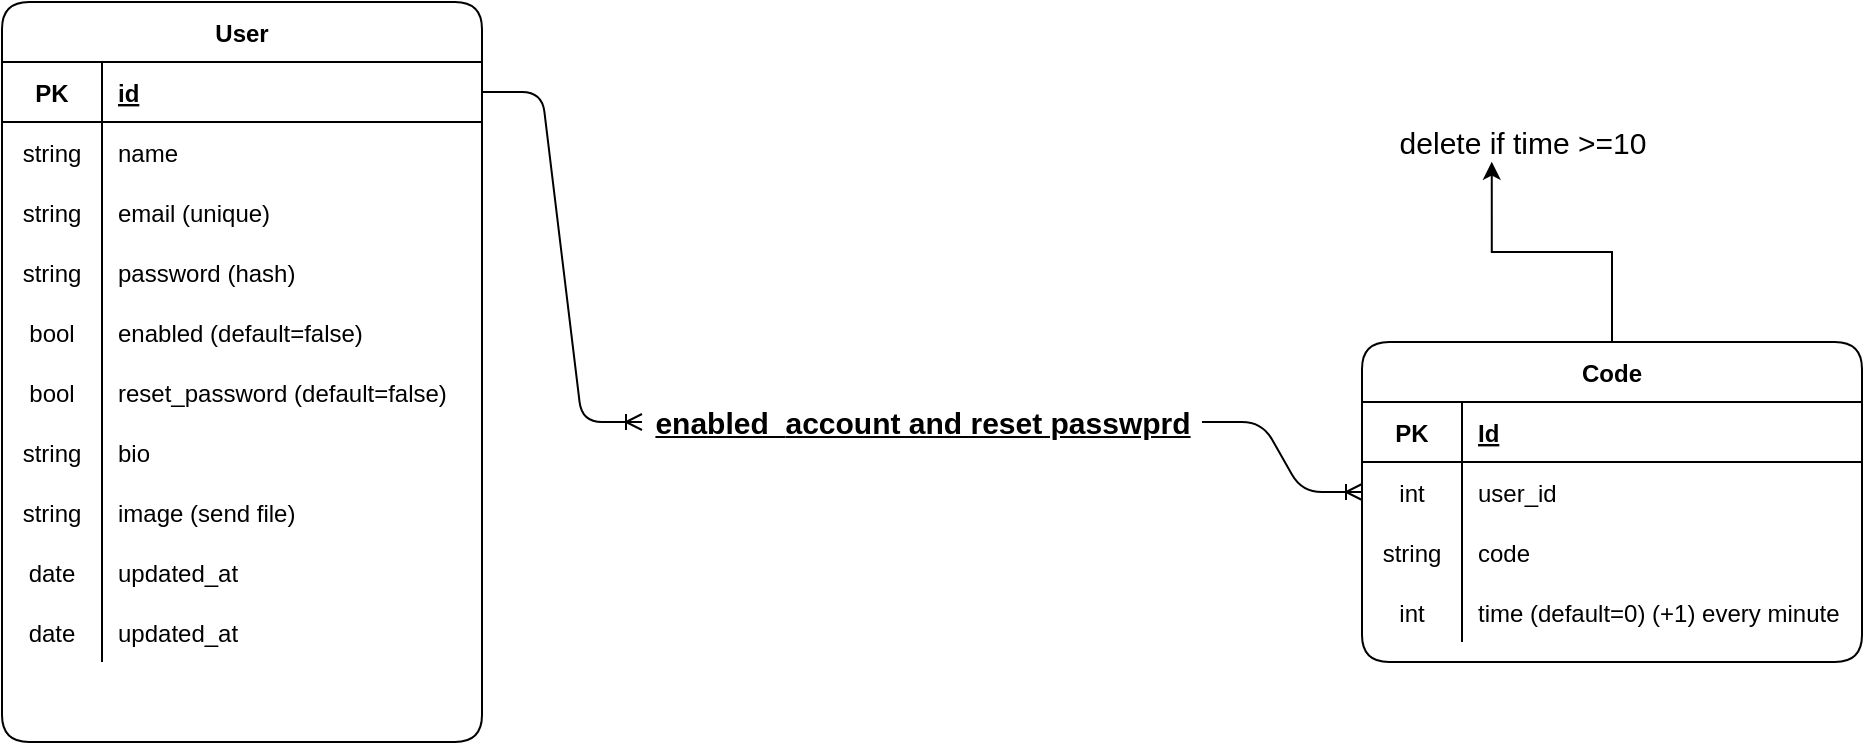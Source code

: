 <mxfile version="13.9.9" type="device"><diagram id="L5lrjn5413zzLC7rgi7X" name="Page-1"><mxGraphModel dx="2055" dy="687" grid="1" gridSize="10" guides="1" tooltips="1" connect="1" arrows="1" fold="1" page="1" pageScale="1" pageWidth="850" pageHeight="1100" math="0" shadow="0"><root><mxCell id="0"/><mxCell id="1" parent="0"/><mxCell id="fD1SsNn5i9WaP2DJgy-u-85" value="User" style="shape=table;startSize=30;container=1;collapsible=1;childLayout=tableLayout;fixedRows=1;rowLines=0;fontStyle=1;align=center;resizeLast=1;rounded=1;shadow=0;labelBackgroundColor=none;fillColor=none;fontColor=none;" parent="1" vertex="1"><mxGeometry x="-10" y="10" width="240" height="370" as="geometry"/></mxCell><mxCell id="fD1SsNn5i9WaP2DJgy-u-86" value="" style="shape=partialRectangle;collapsible=0;dropTarget=0;pointerEvents=0;fillColor=none;top=0;left=0;bottom=1;right=0;points=[[0,0.5],[1,0.5]];portConstraint=eastwest;" parent="fD1SsNn5i9WaP2DJgy-u-85" vertex="1"><mxGeometry y="30" width="240" height="30" as="geometry"/></mxCell><mxCell id="fD1SsNn5i9WaP2DJgy-u-87" value="PK" style="shape=partialRectangle;connectable=0;fillColor=none;top=0;left=0;bottom=0;right=0;fontStyle=1;overflow=hidden;" parent="fD1SsNn5i9WaP2DJgy-u-86" vertex="1"><mxGeometry width="50" height="30" as="geometry"/></mxCell><mxCell id="fD1SsNn5i9WaP2DJgy-u-88" value="id" style="shape=partialRectangle;connectable=0;fillColor=none;top=0;left=0;bottom=0;right=0;align=left;spacingLeft=6;fontStyle=5;overflow=hidden;" parent="fD1SsNn5i9WaP2DJgy-u-86" vertex="1"><mxGeometry x="50" width="190" height="30" as="geometry"/></mxCell><mxCell id="fD1SsNn5i9WaP2DJgy-u-89" value="" style="shape=partialRectangle;collapsible=0;dropTarget=0;pointerEvents=0;fillColor=none;top=0;left=0;bottom=0;right=0;points=[[0,0.5],[1,0.5]];portConstraint=eastwest;" parent="fD1SsNn5i9WaP2DJgy-u-85" vertex="1"><mxGeometry y="60" width="240" height="30" as="geometry"/></mxCell><mxCell id="fD1SsNn5i9WaP2DJgy-u-90" value="string" style="shape=partialRectangle;connectable=0;fillColor=none;top=0;left=0;bottom=0;right=0;editable=1;overflow=hidden;" parent="fD1SsNn5i9WaP2DJgy-u-89" vertex="1"><mxGeometry width="50" height="30" as="geometry"/></mxCell><mxCell id="fD1SsNn5i9WaP2DJgy-u-91" value="name" style="shape=partialRectangle;connectable=0;fillColor=none;top=0;left=0;bottom=0;right=0;align=left;spacingLeft=6;overflow=hidden;" parent="fD1SsNn5i9WaP2DJgy-u-89" vertex="1"><mxGeometry x="50" width="190" height="30" as="geometry"/></mxCell><mxCell id="fD1SsNn5i9WaP2DJgy-u-92" value="" style="shape=partialRectangle;collapsible=0;dropTarget=0;pointerEvents=0;fillColor=none;top=0;left=0;bottom=0;right=0;points=[[0,0.5],[1,0.5]];portConstraint=eastwest;" parent="fD1SsNn5i9WaP2DJgy-u-85" vertex="1"><mxGeometry y="90" width="240" height="30" as="geometry"/></mxCell><mxCell id="fD1SsNn5i9WaP2DJgy-u-93" value="string" style="shape=partialRectangle;connectable=0;fillColor=none;top=0;left=0;bottom=0;right=0;editable=1;overflow=hidden;" parent="fD1SsNn5i9WaP2DJgy-u-92" vertex="1"><mxGeometry width="50" height="30" as="geometry"/></mxCell><mxCell id="fD1SsNn5i9WaP2DJgy-u-94" value="email (unique)" style="shape=partialRectangle;connectable=0;fillColor=none;top=0;left=0;bottom=0;right=0;align=left;spacingLeft=6;overflow=hidden;" parent="fD1SsNn5i9WaP2DJgy-u-92" vertex="1"><mxGeometry x="50" width="190" height="30" as="geometry"/></mxCell><mxCell id="fD1SsNn5i9WaP2DJgy-u-95" value="" style="shape=partialRectangle;collapsible=0;dropTarget=0;pointerEvents=0;fillColor=none;top=0;left=0;bottom=0;right=0;points=[[0,0.5],[1,0.5]];portConstraint=eastwest;" parent="fD1SsNn5i9WaP2DJgy-u-85" vertex="1"><mxGeometry y="120" width="240" height="30" as="geometry"/></mxCell><mxCell id="fD1SsNn5i9WaP2DJgy-u-96" value="string" style="shape=partialRectangle;connectable=0;fillColor=none;top=0;left=0;bottom=0;right=0;editable=1;overflow=hidden;" parent="fD1SsNn5i9WaP2DJgy-u-95" vertex="1"><mxGeometry width="50" height="30" as="geometry"/></mxCell><mxCell id="fD1SsNn5i9WaP2DJgy-u-97" value="password (hash)" style="shape=partialRectangle;connectable=0;fillColor=none;top=0;left=0;bottom=0;right=0;align=left;spacingLeft=6;overflow=hidden;" parent="fD1SsNn5i9WaP2DJgy-u-95" vertex="1"><mxGeometry x="50" width="190" height="30" as="geometry"/></mxCell><mxCell id="fD1SsNn5i9WaP2DJgy-u-98" value="" style="shape=partialRectangle;collapsible=0;dropTarget=0;pointerEvents=0;fillColor=none;top=0;left=0;bottom=0;right=0;points=[[0,0.5],[1,0.5]];portConstraint=eastwest;" parent="fD1SsNn5i9WaP2DJgy-u-85" vertex="1"><mxGeometry y="150" width="240" height="30" as="geometry"/></mxCell><mxCell id="fD1SsNn5i9WaP2DJgy-u-99" value="bool" style="shape=partialRectangle;connectable=0;fillColor=none;top=0;left=0;bottom=0;right=0;editable=1;overflow=hidden;" parent="fD1SsNn5i9WaP2DJgy-u-98" vertex="1"><mxGeometry width="50" height="30" as="geometry"/></mxCell><mxCell id="fD1SsNn5i9WaP2DJgy-u-100" value="enabled (default=false)" style="shape=partialRectangle;connectable=0;fillColor=none;top=0;left=0;bottom=0;right=0;align=left;spacingLeft=6;overflow=hidden;" parent="fD1SsNn5i9WaP2DJgy-u-98" vertex="1"><mxGeometry x="50" width="190" height="30" as="geometry"/></mxCell><mxCell id="fD1SsNn5i9WaP2DJgy-u-103" value="" style="shape=partialRectangle;collapsible=0;dropTarget=0;pointerEvents=0;fillColor=none;top=0;left=0;bottom=0;right=0;points=[[0,0.5],[1,0.5]];portConstraint=eastwest;" parent="fD1SsNn5i9WaP2DJgy-u-85" vertex="1"><mxGeometry y="180" width="240" height="30" as="geometry"/></mxCell><mxCell id="fD1SsNn5i9WaP2DJgy-u-104" value="bool" style="shape=partialRectangle;connectable=0;fillColor=none;top=0;left=0;bottom=0;right=0;editable=1;overflow=hidden;" parent="fD1SsNn5i9WaP2DJgy-u-103" vertex="1"><mxGeometry width="50" height="30" as="geometry"/></mxCell><mxCell id="fD1SsNn5i9WaP2DJgy-u-105" value="reset_password (default=false)" style="shape=partialRectangle;connectable=0;fillColor=none;top=0;left=0;bottom=0;right=0;align=left;spacingLeft=6;overflow=hidden;" parent="fD1SsNn5i9WaP2DJgy-u-103" vertex="1"><mxGeometry x="50" width="190" height="30" as="geometry"/></mxCell><mxCell id="fD1SsNn5i9WaP2DJgy-u-106" value="" style="shape=partialRectangle;collapsible=0;dropTarget=0;pointerEvents=0;fillColor=none;top=0;left=0;bottom=0;right=0;points=[[0,0.5],[1,0.5]];portConstraint=eastwest;" parent="fD1SsNn5i9WaP2DJgy-u-85" vertex="1"><mxGeometry y="210" width="240" height="30" as="geometry"/></mxCell><mxCell id="fD1SsNn5i9WaP2DJgy-u-107" value="string" style="shape=partialRectangle;connectable=0;fillColor=none;top=0;left=0;bottom=0;right=0;editable=1;overflow=hidden;" parent="fD1SsNn5i9WaP2DJgy-u-106" vertex="1"><mxGeometry width="50" height="30" as="geometry"/></mxCell><mxCell id="fD1SsNn5i9WaP2DJgy-u-108" value="bio" style="shape=partialRectangle;connectable=0;fillColor=none;top=0;left=0;bottom=0;right=0;align=left;spacingLeft=6;overflow=hidden;" parent="fD1SsNn5i9WaP2DJgy-u-106" vertex="1"><mxGeometry x="50" width="190" height="30" as="geometry"/></mxCell><mxCell id="fD1SsNn5i9WaP2DJgy-u-109" value="" style="shape=partialRectangle;collapsible=0;dropTarget=0;pointerEvents=0;fillColor=none;top=0;left=0;bottom=0;right=0;points=[[0,0.5],[1,0.5]];portConstraint=eastwest;" parent="fD1SsNn5i9WaP2DJgy-u-85" vertex="1"><mxGeometry y="240" width="240" height="30" as="geometry"/></mxCell><mxCell id="fD1SsNn5i9WaP2DJgy-u-110" value="string" style="shape=partialRectangle;connectable=0;fillColor=none;top=0;left=0;bottom=0;right=0;editable=1;overflow=hidden;" parent="fD1SsNn5i9WaP2DJgy-u-109" vertex="1"><mxGeometry width="50" height="30" as="geometry"/></mxCell><mxCell id="fD1SsNn5i9WaP2DJgy-u-111" value="image (send file)" style="shape=partialRectangle;connectable=0;fillColor=none;top=0;left=0;bottom=0;right=0;align=left;spacingLeft=6;overflow=hidden;" parent="fD1SsNn5i9WaP2DJgy-u-109" vertex="1"><mxGeometry x="50" width="190" height="30" as="geometry"/></mxCell><mxCell id="Z0gUD2n7byoX6qBRZ58A-9" value="" style="shape=partialRectangle;collapsible=0;dropTarget=0;pointerEvents=0;fillColor=none;top=0;left=0;bottom=0;right=0;points=[[0,0.5],[1,0.5]];portConstraint=eastwest;" vertex="1" parent="fD1SsNn5i9WaP2DJgy-u-85"><mxGeometry y="270" width="240" height="30" as="geometry"/></mxCell><mxCell id="Z0gUD2n7byoX6qBRZ58A-10" value="date" style="shape=partialRectangle;connectable=0;fillColor=none;top=0;left=0;bottom=0;right=0;editable=1;overflow=hidden;" vertex="1" parent="Z0gUD2n7byoX6qBRZ58A-9"><mxGeometry width="50" height="30" as="geometry"/></mxCell><mxCell id="Z0gUD2n7byoX6qBRZ58A-11" value="updated_at" style="shape=partialRectangle;connectable=0;fillColor=none;top=0;left=0;bottom=0;right=0;align=left;spacingLeft=6;overflow=hidden;" vertex="1" parent="Z0gUD2n7byoX6qBRZ58A-9"><mxGeometry x="50" width="190" height="30" as="geometry"/></mxCell><mxCell id="Z0gUD2n7byoX6qBRZ58A-6" value="" style="shape=partialRectangle;collapsible=0;dropTarget=0;pointerEvents=0;fillColor=none;top=0;left=0;bottom=0;right=0;points=[[0,0.5],[1,0.5]];portConstraint=eastwest;" vertex="1" parent="fD1SsNn5i9WaP2DJgy-u-85"><mxGeometry y="300" width="240" height="30" as="geometry"/></mxCell><mxCell id="Z0gUD2n7byoX6qBRZ58A-7" value="date" style="shape=partialRectangle;connectable=0;fillColor=none;top=0;left=0;bottom=0;right=0;editable=1;overflow=hidden;" vertex="1" parent="Z0gUD2n7byoX6qBRZ58A-6"><mxGeometry width="50" height="30" as="geometry"/></mxCell><mxCell id="Z0gUD2n7byoX6qBRZ58A-8" value="updated_at" style="shape=partialRectangle;connectable=0;fillColor=none;top=0;left=0;bottom=0;right=0;align=left;spacingLeft=6;overflow=hidden;" vertex="1" parent="Z0gUD2n7byoX6qBRZ58A-6"><mxGeometry x="50" width="190" height="30" as="geometry"/></mxCell><mxCell id="fD1SsNn5i9WaP2DJgy-u-131" style="edgeStyle=orthogonalEdgeStyle;rounded=0;orthogonalLoop=1;jettySize=auto;html=1;fontSize=15;fontColor=none;entryX=0.392;entryY=0.992;entryDx=0;entryDy=0;entryPerimeter=0;" parent="1" source="fD1SsNn5i9WaP2DJgy-u-112" target="fD1SsNn5i9WaP2DJgy-u-132" edge="1"><mxGeometry relative="1" as="geometry"><mxPoint x="690" y="80" as="targetPoint"/></mxGeometry></mxCell><mxCell id="fD1SsNn5i9WaP2DJgy-u-112" value="Code" style="shape=table;startSize=30;container=1;collapsible=1;childLayout=tableLayout;fixedRows=1;rowLines=0;fontStyle=1;align=center;resizeLast=1;rounded=1;shadow=0;labelBackgroundColor=none;fillColor=none;fontColor=none;" parent="1" vertex="1"><mxGeometry x="670" y="180" width="250" height="160" as="geometry"/></mxCell><mxCell id="fD1SsNn5i9WaP2DJgy-u-113" value="" style="shape=partialRectangle;collapsible=0;dropTarget=0;pointerEvents=0;fillColor=none;top=0;left=0;bottom=1;right=0;points=[[0,0.5],[1,0.5]];portConstraint=eastwest;" parent="fD1SsNn5i9WaP2DJgy-u-112" vertex="1"><mxGeometry y="30" width="250" height="30" as="geometry"/></mxCell><mxCell id="fD1SsNn5i9WaP2DJgy-u-114" value="PK" style="shape=partialRectangle;connectable=0;fillColor=none;top=0;left=0;bottom=0;right=0;fontStyle=1;overflow=hidden;" parent="fD1SsNn5i9WaP2DJgy-u-113" vertex="1"><mxGeometry width="50" height="30" as="geometry"/></mxCell><mxCell id="fD1SsNn5i9WaP2DJgy-u-115" value="Id" style="shape=partialRectangle;connectable=0;fillColor=none;top=0;left=0;bottom=0;right=0;align=left;spacingLeft=6;fontStyle=5;overflow=hidden;" parent="fD1SsNn5i9WaP2DJgy-u-113" vertex="1"><mxGeometry x="50" width="200" height="30" as="geometry"/></mxCell><mxCell id="fD1SsNn5i9WaP2DJgy-u-116" value="" style="shape=partialRectangle;collapsible=0;dropTarget=0;pointerEvents=0;fillColor=none;top=0;left=0;bottom=0;right=0;points=[[0,0.5],[1,0.5]];portConstraint=eastwest;" parent="fD1SsNn5i9WaP2DJgy-u-112" vertex="1"><mxGeometry y="60" width="250" height="30" as="geometry"/></mxCell><mxCell id="fD1SsNn5i9WaP2DJgy-u-117" value="int" style="shape=partialRectangle;connectable=0;fillColor=none;top=0;left=0;bottom=0;right=0;editable=1;overflow=hidden;" parent="fD1SsNn5i9WaP2DJgy-u-116" vertex="1"><mxGeometry width="50" height="30" as="geometry"/></mxCell><mxCell id="fD1SsNn5i9WaP2DJgy-u-118" value="user_id" style="shape=partialRectangle;connectable=0;fillColor=none;top=0;left=0;bottom=0;right=0;align=left;spacingLeft=6;overflow=hidden;" parent="fD1SsNn5i9WaP2DJgy-u-116" vertex="1"><mxGeometry x="50" width="200" height="30" as="geometry"/></mxCell><mxCell id="fD1SsNn5i9WaP2DJgy-u-119" value="" style="shape=partialRectangle;collapsible=0;dropTarget=0;pointerEvents=0;fillColor=none;top=0;left=0;bottom=0;right=0;points=[[0,0.5],[1,0.5]];portConstraint=eastwest;" parent="fD1SsNn5i9WaP2DJgy-u-112" vertex="1"><mxGeometry y="90" width="250" height="30" as="geometry"/></mxCell><mxCell id="fD1SsNn5i9WaP2DJgy-u-120" value="string" style="shape=partialRectangle;connectable=0;fillColor=none;top=0;left=0;bottom=0;right=0;editable=1;overflow=hidden;" parent="fD1SsNn5i9WaP2DJgy-u-119" vertex="1"><mxGeometry width="50" height="30" as="geometry"/></mxCell><mxCell id="fD1SsNn5i9WaP2DJgy-u-121" value="code" style="shape=partialRectangle;connectable=0;fillColor=none;top=0;left=0;bottom=0;right=0;align=left;spacingLeft=6;overflow=hidden;" parent="fD1SsNn5i9WaP2DJgy-u-119" vertex="1"><mxGeometry x="50" width="200" height="30" as="geometry"/></mxCell><mxCell id="fD1SsNn5i9WaP2DJgy-u-122" value="" style="shape=partialRectangle;collapsible=0;dropTarget=0;pointerEvents=0;fillColor=none;top=0;left=0;bottom=0;right=0;points=[[0,0.5],[1,0.5]];portConstraint=eastwest;" parent="fD1SsNn5i9WaP2DJgy-u-112" vertex="1"><mxGeometry y="120" width="250" height="30" as="geometry"/></mxCell><mxCell id="fD1SsNn5i9WaP2DJgy-u-123" value="int" style="shape=partialRectangle;connectable=0;fillColor=none;top=0;left=0;bottom=0;right=0;editable=1;overflow=hidden;" parent="fD1SsNn5i9WaP2DJgy-u-122" vertex="1"><mxGeometry width="50" height="30" as="geometry"/></mxCell><mxCell id="fD1SsNn5i9WaP2DJgy-u-124" value="time (default=0) (+1) every minute" style="shape=partialRectangle;connectable=0;fillColor=none;top=0;left=0;bottom=0;right=0;align=left;spacingLeft=6;overflow=hidden;" parent="fD1SsNn5i9WaP2DJgy-u-122" vertex="1"><mxGeometry x="50" width="200" height="30" as="geometry"/></mxCell><mxCell id="fD1SsNn5i9WaP2DJgy-u-125" value="" style="edgeStyle=entityRelationEdgeStyle;fontSize=12;html=1;endArrow=ERoneToMany;exitX=1;exitY=0.5;exitDx=0;exitDy=0;entryX=0;entryY=0.5;entryDx=0;entryDy=0;" parent="1" source="fD1SsNn5i9WaP2DJgy-u-127" target="fD1SsNn5i9WaP2DJgy-u-116" edge="1"><mxGeometry width="100" height="100" relative="1" as="geometry"><mxPoint x="360" y="230" as="sourcePoint"/><mxPoint x="460" y="130" as="targetPoint"/></mxGeometry></mxCell><mxCell id="fD1SsNn5i9WaP2DJgy-u-132" value="delete if time &amp;gt;=10" style="text;html=1;align=center;verticalAlign=middle;resizable=0;points=[];autosize=1;fontSize=15;fontColor=none;" parent="1" vertex="1"><mxGeometry x="680" y="70" width="140" height="20" as="geometry"/></mxCell><mxCell id="fD1SsNn5i9WaP2DJgy-u-127" value="&lt;span style=&quot;text-align: left; font-size: 15px;&quot;&gt;enabled&amp;nbsp;&amp;nbsp;&lt;/span&gt;account and reset passwprd" style="text;html=1;align=center;verticalAlign=middle;resizable=0;points=[];autosize=1;fontColor=none;fontSize=15;fontStyle=5" parent="1" vertex="1"><mxGeometry x="310" y="210" width="280" height="20" as="geometry"/></mxCell><mxCell id="6EKZRa0C4NnHS9vJU1Vz-1" value="" style="edgeStyle=entityRelationEdgeStyle;fontSize=12;html=1;endArrow=ERoneToMany;exitX=1;exitY=0.5;exitDx=0;exitDy=0;entryX=0;entryY=0.5;entryDx=0;entryDy=0;" parent="1" source="fD1SsNn5i9WaP2DJgy-u-86" target="fD1SsNn5i9WaP2DJgy-u-127" edge="1"><mxGeometry width="100" height="100" relative="1" as="geometry"><mxPoint x="250" y="55" as="sourcePoint"/><mxPoint x="565" y="205" as="targetPoint"/></mxGeometry></mxCell></root></mxGraphModel></diagram></mxfile>